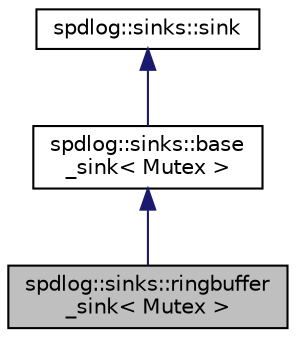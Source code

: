 digraph "spdlog::sinks::ringbuffer_sink&lt; Mutex &gt;"
{
  edge [fontname="Helvetica",fontsize="10",labelfontname="Helvetica",labelfontsize="10"];
  node [fontname="Helvetica",fontsize="10",shape=record];
  Node0 [label="spdlog::sinks::ringbuffer\l_sink\< Mutex \>",height=0.2,width=0.4,color="black", fillcolor="grey75", style="filled", fontcolor="black"];
  Node1 -> Node0 [dir="back",color="midnightblue",fontsize="10",style="solid"];
  Node1 [label="spdlog::sinks::base\l_sink\< Mutex \>",height=0.2,width=0.4,color="black", fillcolor="white", style="filled",URL="$classspdlog_1_1sinks_1_1base__sink.html"];
  Node2 -> Node1 [dir="back",color="midnightblue",fontsize="10",style="solid"];
  Node2 [label="spdlog::sinks::sink",height=0.2,width=0.4,color="black", fillcolor="white", style="filled",URL="$classspdlog_1_1sinks_1_1sink.html"];
}
